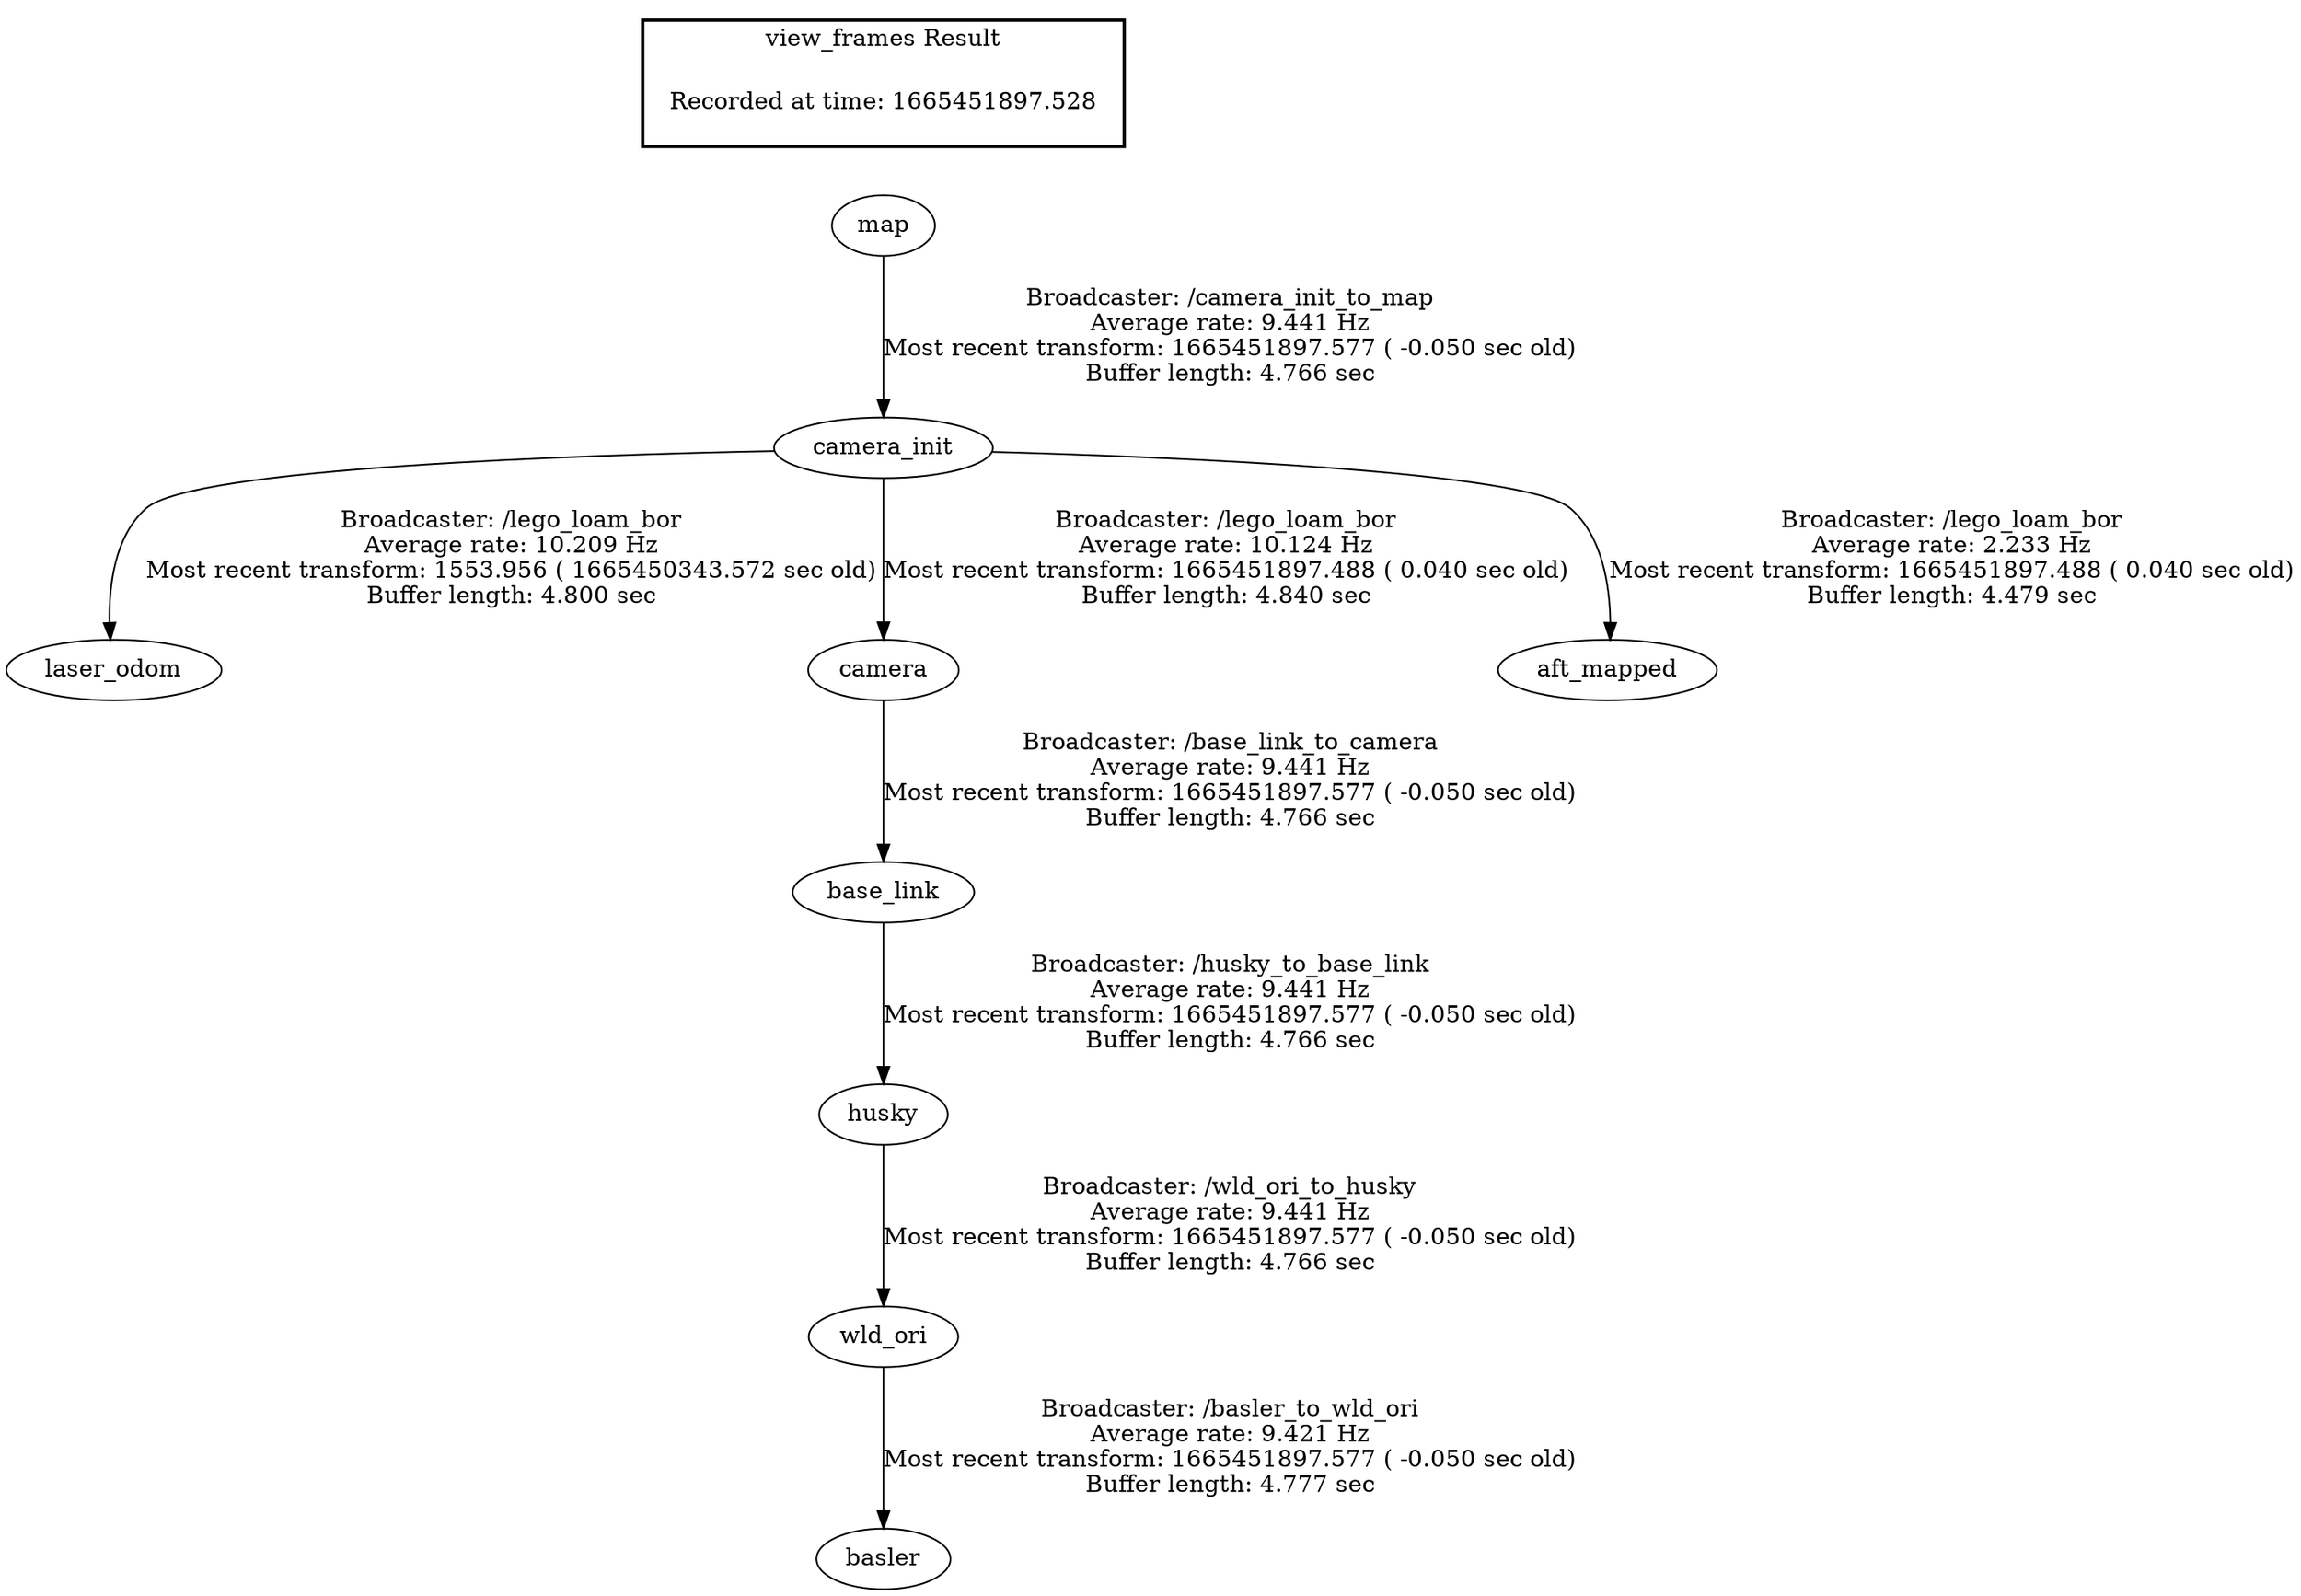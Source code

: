 digraph G {
"camera_init" -> "laser_odom"[label="Broadcaster: /lego_loam_bor\nAverage rate: 10.209 Hz\nMost recent transform: 1553.956 ( 1665450343.572 sec old)\nBuffer length: 4.800 sec\n"];
"map" -> "camera_init"[label="Broadcaster: /camera_init_to_map\nAverage rate: 9.441 Hz\nMost recent transform: 1665451897.577 ( -0.050 sec old)\nBuffer length: 4.766 sec\n"];
"camera_init" -> "camera"[label="Broadcaster: /lego_loam_bor\nAverage rate: 10.124 Hz\nMost recent transform: 1665451897.488 ( 0.040 sec old)\nBuffer length: 4.840 sec\n"];
"camera" -> "base_link"[label="Broadcaster: /base_link_to_camera\nAverage rate: 9.441 Hz\nMost recent transform: 1665451897.577 ( -0.050 sec old)\nBuffer length: 4.766 sec\n"];
"base_link" -> "husky"[label="Broadcaster: /husky_to_base_link\nAverage rate: 9.441 Hz\nMost recent transform: 1665451897.577 ( -0.050 sec old)\nBuffer length: 4.766 sec\n"];
"husky" -> "wld_ori"[label="Broadcaster: /wld_ori_to_husky\nAverage rate: 9.441 Hz\nMost recent transform: 1665451897.577 ( -0.050 sec old)\nBuffer length: 4.766 sec\n"];
"wld_ori" -> "basler"[label="Broadcaster: /basler_to_wld_ori\nAverage rate: 9.421 Hz\nMost recent transform: 1665451897.577 ( -0.050 sec old)\nBuffer length: 4.777 sec\n"];
"camera_init" -> "aft_mapped"[label="Broadcaster: /lego_loam_bor\nAverage rate: 2.233 Hz\nMost recent transform: 1665451897.488 ( 0.040 sec old)\nBuffer length: 4.479 sec\n"];
edge [style=invis];
 subgraph cluster_legend { style=bold; color=black; label ="view_frames Result";
"Recorded at time: 1665451897.528"[ shape=plaintext ] ;
 }->"map";
}
